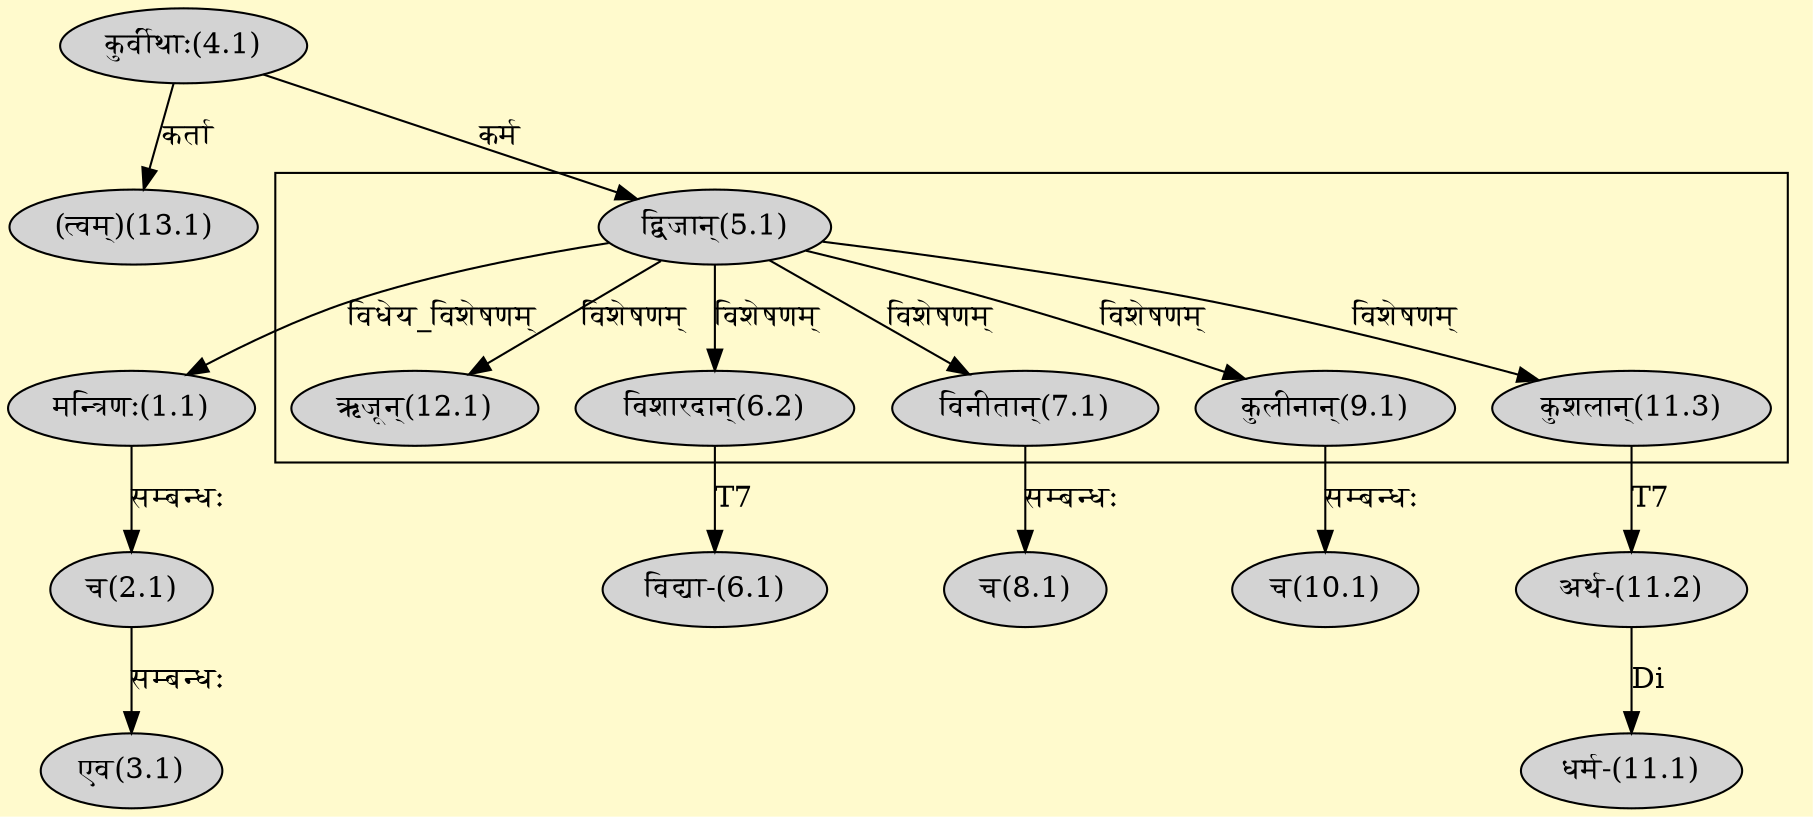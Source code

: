 digraph G{
rankdir=BT;
 compound=true;
 bgcolor="lemonchiffon1";

subgraph cluster_1{
Node6_2 [style=filled, color="" label = "विशारदान्(6.2)"]
Node5_1 [style=filled, color="" label = "द्विजान्(5.1)"]
Node7_1 [style=filled, color="" label = "विनीतान्(7.1)"]
Node9_1 [style=filled, color="" label = "कुलीनान्(9.1)"]
Node11_3 [style=filled, color="" label = "कुशलान्(11.3)"]
Node12_1 [style=filled, color="" label = "ऋजून्(12.1)"]

}
Node1_1 [style=filled, color="" label = "मन्त्रिणः(1.1)"]
Node5_1 [style=filled, color="" label = "द्विजान्(5.1)"]
Node2_1 [style=filled, color="" label = "च(2.1)"]
Node3_1 [style=filled, color="" label = "एव(3.1)"]
Node4_1 [style=filled, color="" label = "कुर्वीथाः(4.1)"]
Node13_1 [style=filled, color="" label = "(त्वम्)(13.1)"]
Node [style=filled, color="" label = ""]
Node6_1 [style=filled, color="" label = "विद्या-(6.1)"]
Node6_2 [style=filled, color="" label = "विशारदान्(6.2)"]
Node8_1 [style=filled, color="" label = "च(8.1)"]
Node7_1 [style=filled, color="" label = "विनीतान्(7.1)"]
Node10_1 [style=filled, color="" label = "च(10.1)"]
Node9_1 [style=filled, color="" label = "कुलीनान्(9.1)"]
Node11_1 [style=filled, color="" label = "धर्म-(11.1)"]
Node11_2 [style=filled, color="" label = "अर्थ-(11.2)"]
Node11_3 [style=filled, color="" label = "कुशलान्(11.3)"]
/* Start of Relations section */

Node1_1 -> Node5_1 [  label="विधेय_विशेषणम्"  dir="back" ]
Node2_1 -> Node1_1 [  label="सम्बन्धः"  dir="back" ]
Node3_1 -> Node2_1 [  label="सम्बन्धः"  dir="back" ]
Node5_1 -> Node4_1 [  label="कर्म"  dir="back" ]
Node6_1 -> Node6_2 [  label="T7"  dir="back" ]
Node6_2 -> Node5_1 [  label="विशेषणम्"  dir="back" ]
Node7_1 -> Node5_1 [  label="विशेषणम्"  dir="back" ]
Node8_1 -> Node7_1 [  label="सम्बन्धः"  dir="back" ]
Node9_1 -> Node5_1 [  label="विशेषणम्"  dir="back" ]
Node10_1 -> Node9_1 [  label="सम्बन्धः"  dir="back" ]
Node11_1 -> Node11_2 [  label="Di"  dir="back" ]
Node11_2 -> Node11_3 [  label="T7"  dir="back" ]
Node11_3 -> Node5_1 [  label="विशेषणम्"  dir="back" ]
Node12_1 -> Node5_1 [  label="विशेषणम्"  dir="back" ]
Node13_1 -> Node4_1 [  label="कर्ता"  dir="back" ]
}
